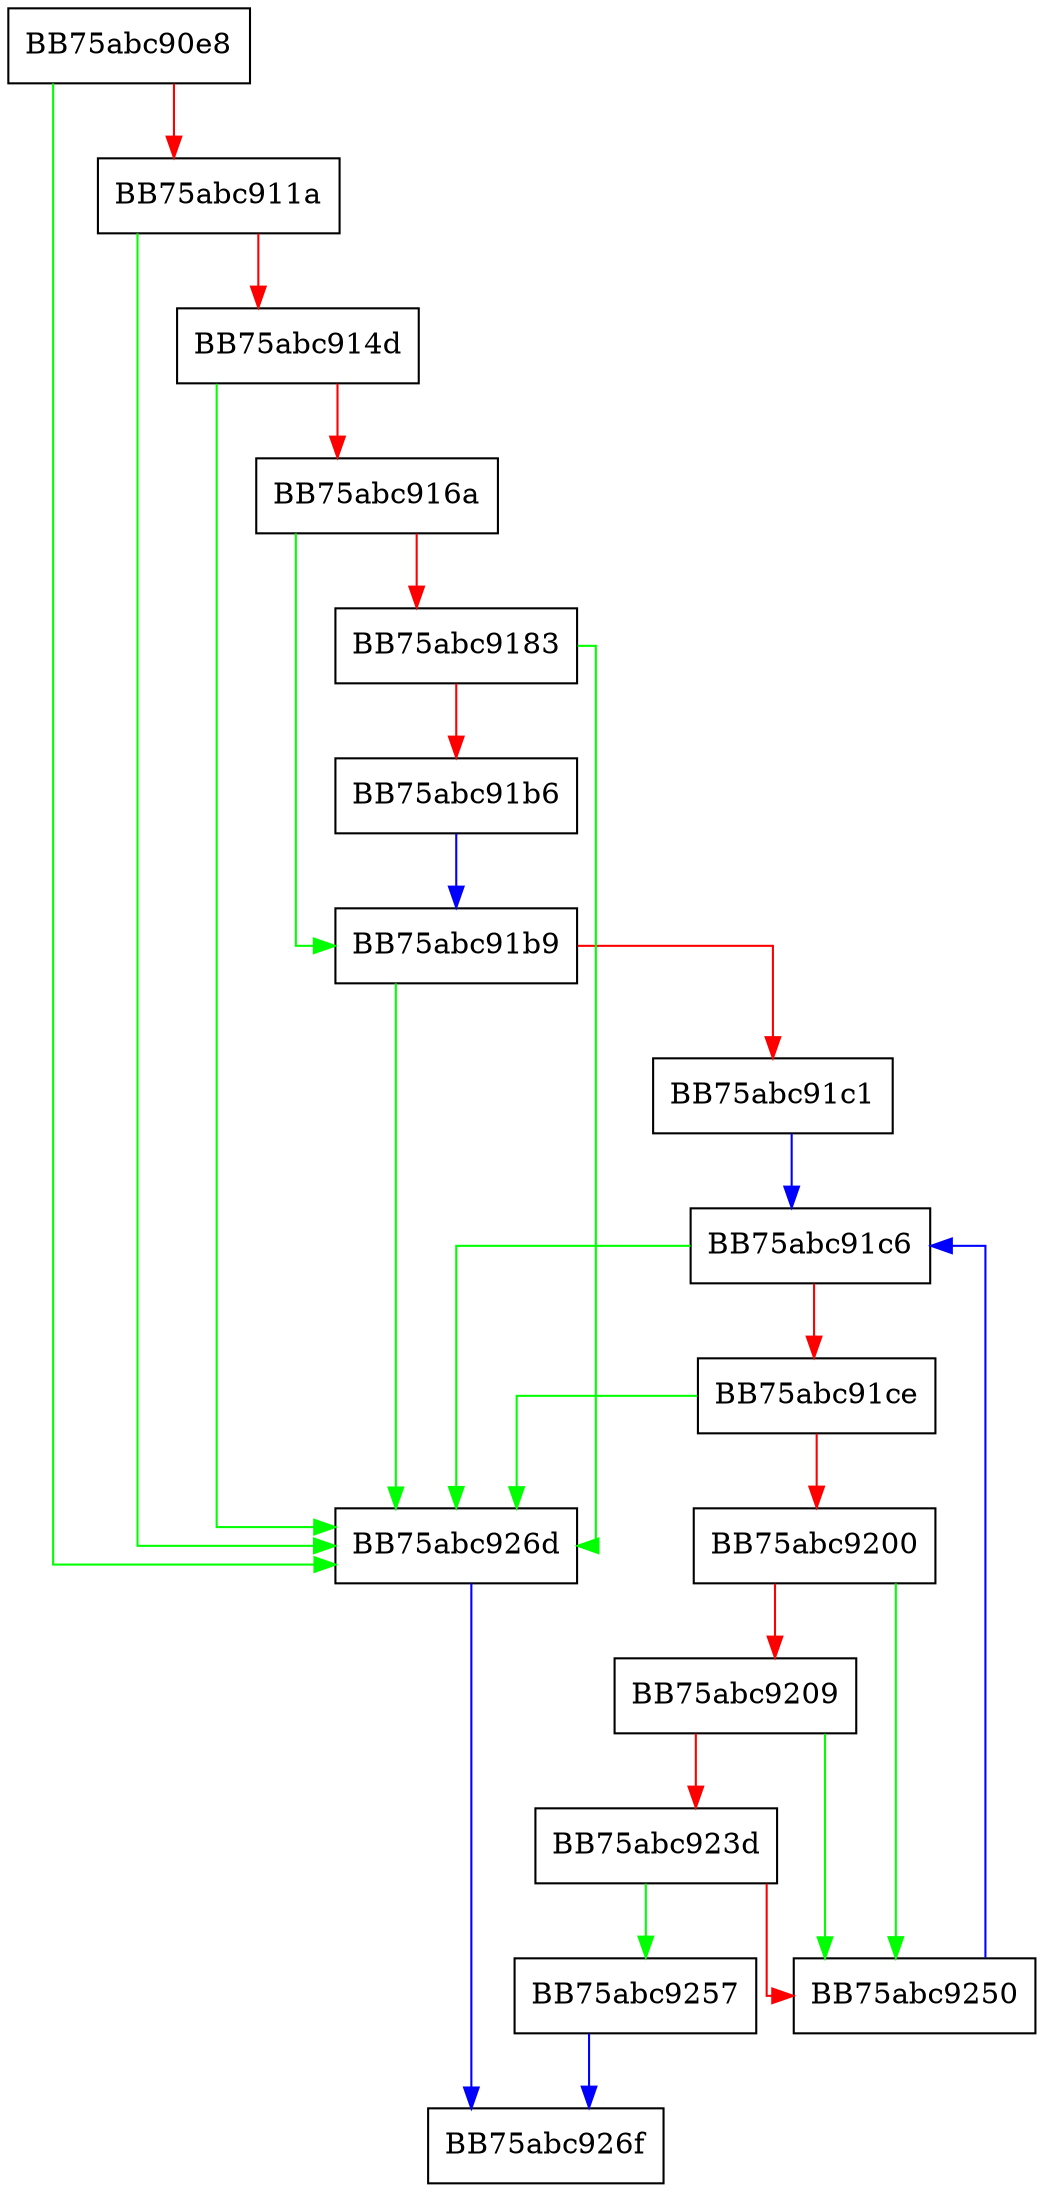 digraph ExtendsSystemEnum {
  node [shape="box"];
  graph [splines=ortho];
  BB75abc90e8 -> BB75abc926d [color="green"];
  BB75abc90e8 -> BB75abc911a [color="red"];
  BB75abc911a -> BB75abc926d [color="green"];
  BB75abc911a -> BB75abc914d [color="red"];
  BB75abc914d -> BB75abc926d [color="green"];
  BB75abc914d -> BB75abc916a [color="red"];
  BB75abc916a -> BB75abc91b9 [color="green"];
  BB75abc916a -> BB75abc9183 [color="red"];
  BB75abc9183 -> BB75abc926d [color="green"];
  BB75abc9183 -> BB75abc91b6 [color="red"];
  BB75abc91b6 -> BB75abc91b9 [color="blue"];
  BB75abc91b9 -> BB75abc926d [color="green"];
  BB75abc91b9 -> BB75abc91c1 [color="red"];
  BB75abc91c1 -> BB75abc91c6 [color="blue"];
  BB75abc91c6 -> BB75abc926d [color="green"];
  BB75abc91c6 -> BB75abc91ce [color="red"];
  BB75abc91ce -> BB75abc926d [color="green"];
  BB75abc91ce -> BB75abc9200 [color="red"];
  BB75abc9200 -> BB75abc9250 [color="green"];
  BB75abc9200 -> BB75abc9209 [color="red"];
  BB75abc9209 -> BB75abc9250 [color="green"];
  BB75abc9209 -> BB75abc923d [color="red"];
  BB75abc923d -> BB75abc9257 [color="green"];
  BB75abc923d -> BB75abc9250 [color="red"];
  BB75abc9250 -> BB75abc91c6 [color="blue"];
  BB75abc9257 -> BB75abc926f [color="blue"];
  BB75abc926d -> BB75abc926f [color="blue"];
}